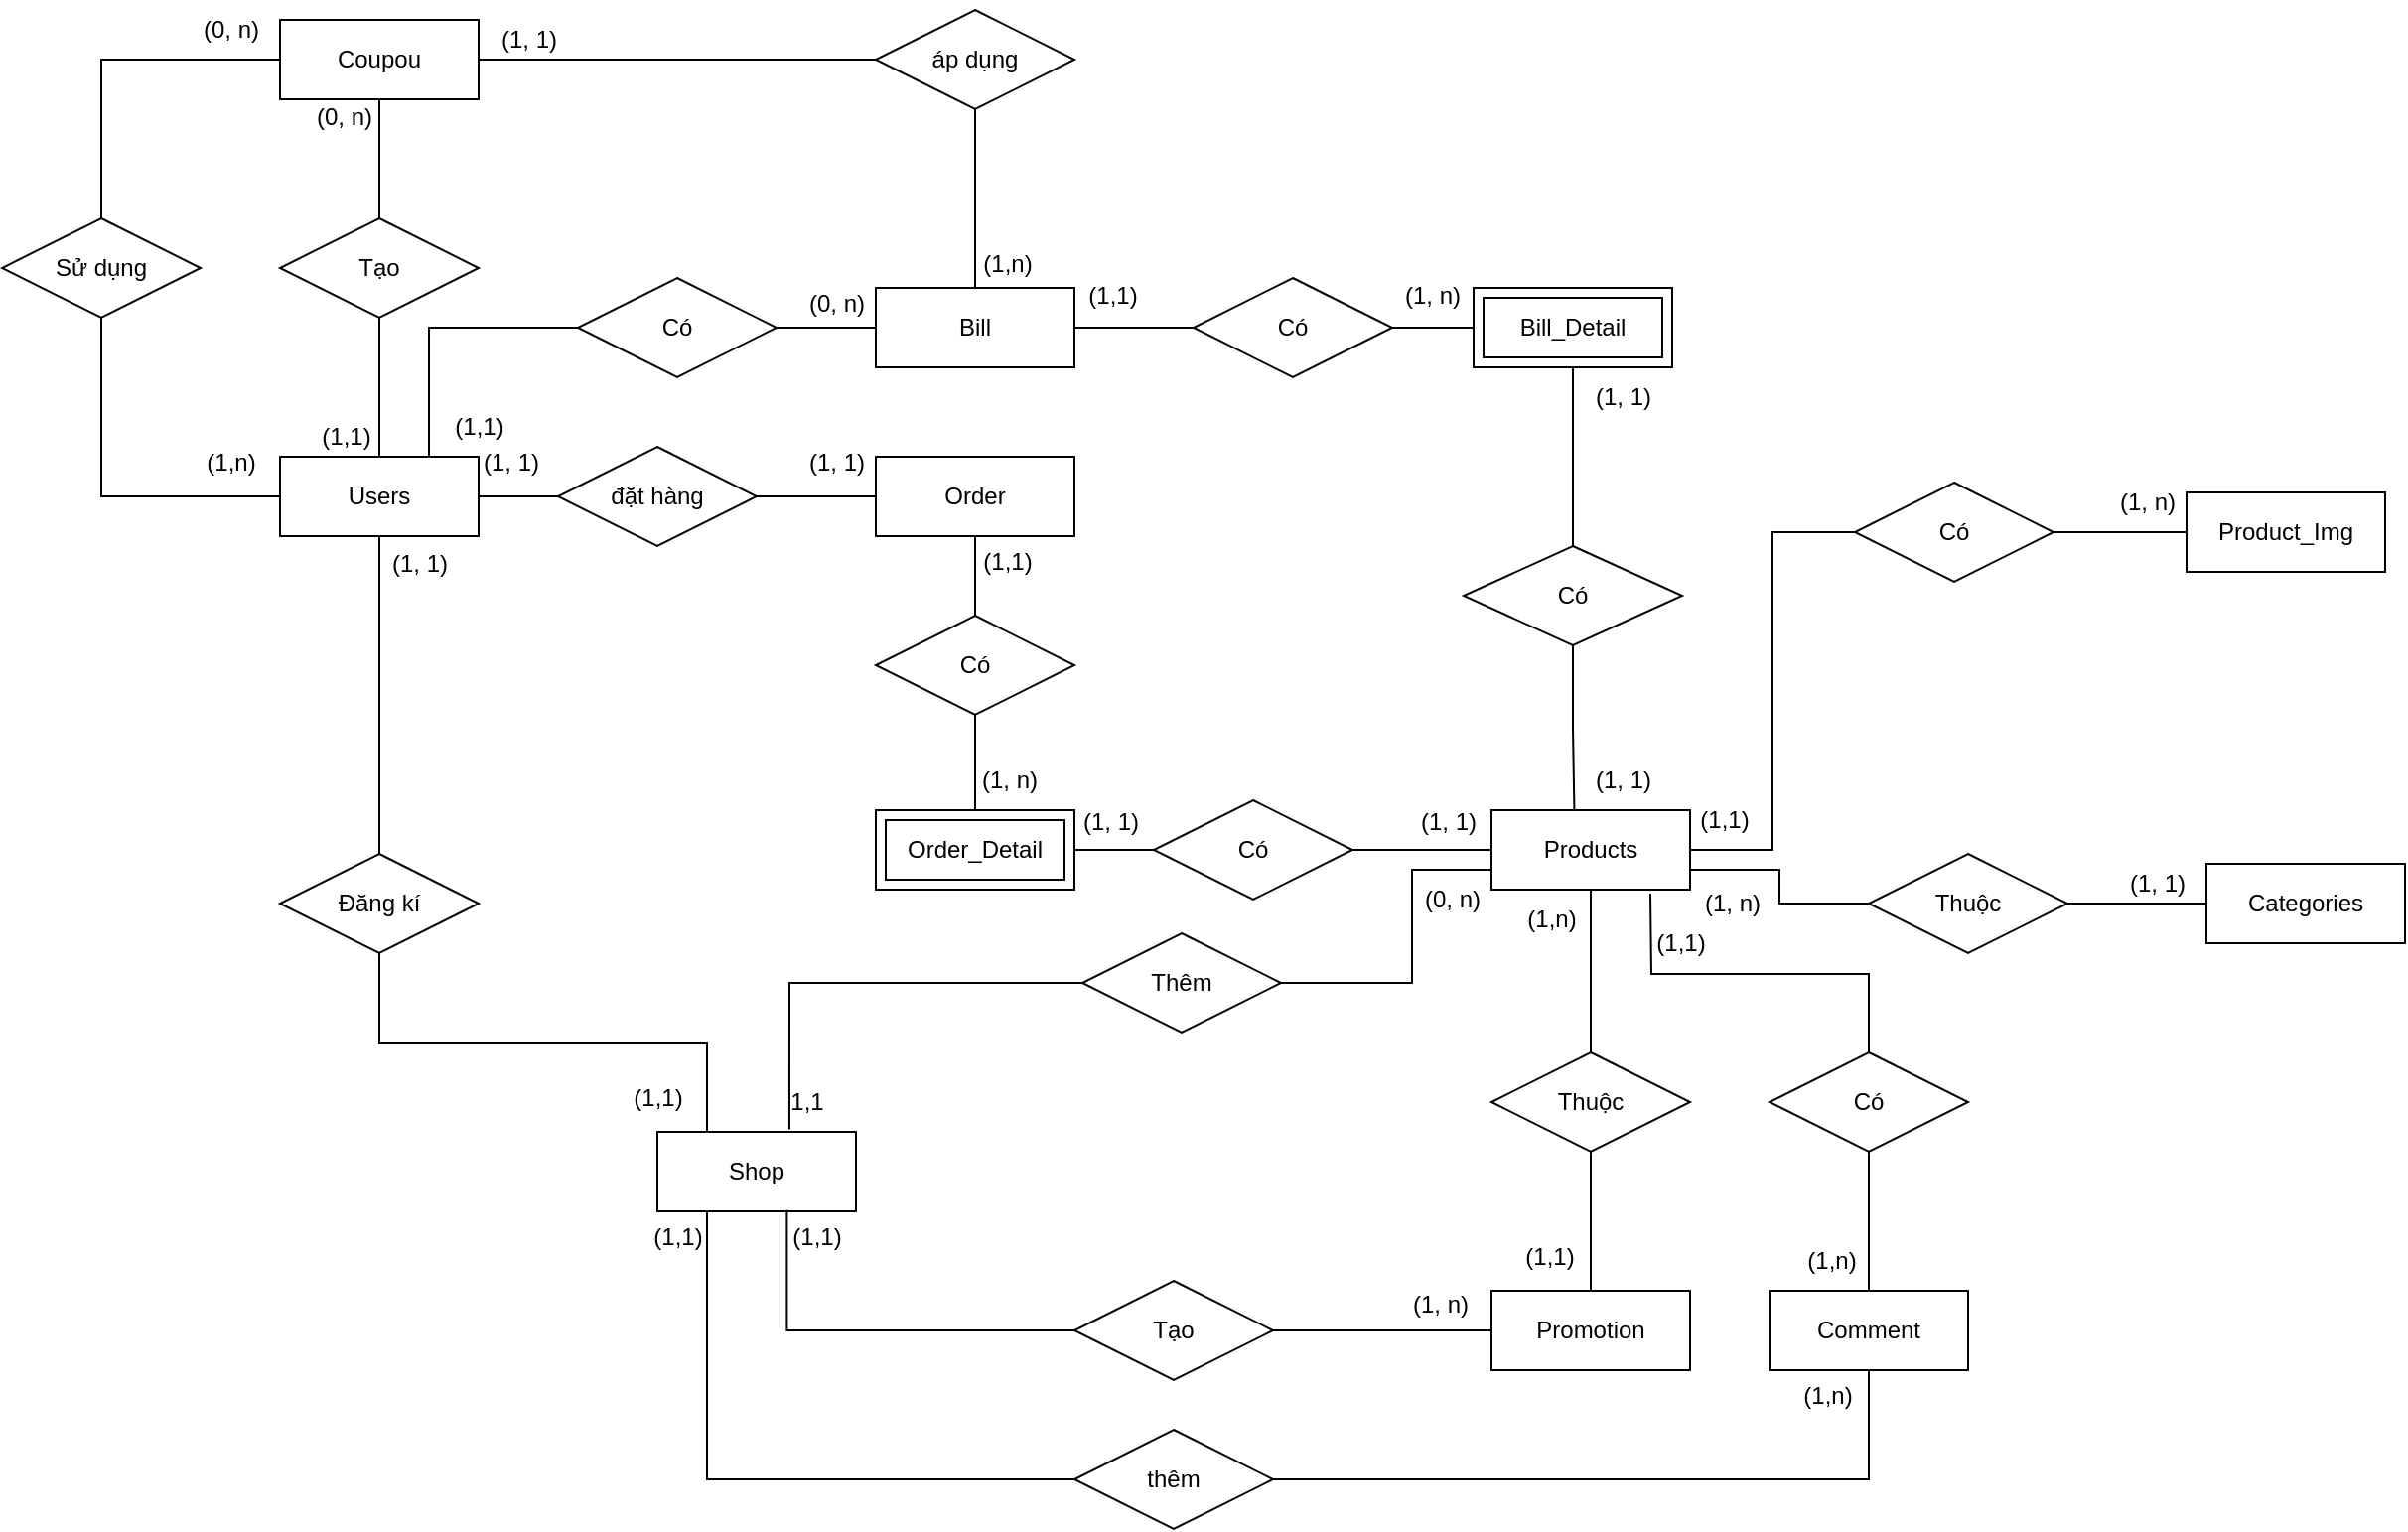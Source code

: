 <mxfile version="21.3.2" type="github">
  <diagram name="Trang-1" id="UOISJN9zhyYTZBTiMvxY">
    <mxGraphModel dx="1500" dy="773" grid="0" gridSize="10" guides="1" tooltips="1" connect="1" arrows="1" fold="1" page="1" pageScale="1" pageWidth="2339" pageHeight="3300" background="none" math="0" shadow="0">
      <root>
        <mxCell id="0" />
        <mxCell id="1" parent="0" />
        <mxCell id="FUJZVvMdgVjbW61-LHha-8" value="Users" style="whiteSpace=wrap;html=1;align=center;" parent="1" vertex="1">
          <mxGeometry x="760" y="260" width="100" height="40" as="geometry" />
        </mxCell>
        <mxCell id="FUJZVvMdgVjbW61-LHha-10" value="Order" style="whiteSpace=wrap;html=1;align=center;" parent="1" vertex="1">
          <mxGeometry x="1060" y="260" width="100" height="40" as="geometry" />
        </mxCell>
        <mxCell id="FUJZVvMdgVjbW61-LHha-12" value="Shop" style="whiteSpace=wrap;html=1;align=center;" parent="1" vertex="1">
          <mxGeometry x="950" y="600" width="100" height="40" as="geometry" />
        </mxCell>
        <mxCell id="FUJZVvMdgVjbW61-LHha-15" style="edgeStyle=orthogonalEdgeStyle;rounded=0;orthogonalLoop=1;jettySize=auto;html=1;exitX=0.5;exitY=0;exitDx=0;exitDy=0;entryX=0.5;entryY=1;entryDx=0;entryDy=0;strokeWidth=1;endArrow=none;endFill=0;" parent="1" source="FUJZVvMdgVjbW61-LHha-14" target="FUJZVvMdgVjbW61-LHha-8" edge="1">
          <mxGeometry relative="1" as="geometry" />
        </mxCell>
        <mxCell id="FUJZVvMdgVjbW61-LHha-16" style="edgeStyle=orthogonalEdgeStyle;rounded=0;orthogonalLoop=1;jettySize=auto;html=1;exitX=0.5;exitY=1;exitDx=0;exitDy=0;entryX=0.25;entryY=0;entryDx=0;entryDy=0;endArrow=none;endFill=0;" parent="1" source="FUJZVvMdgVjbW61-LHha-14" target="FUJZVvMdgVjbW61-LHha-12" edge="1">
          <mxGeometry relative="1" as="geometry" />
        </mxCell>
        <mxCell id="FUJZVvMdgVjbW61-LHha-14" value="Đăng kí" style="shape=rhombus;perimeter=rhombusPerimeter;whiteSpace=wrap;html=1;align=center;" parent="1" vertex="1">
          <mxGeometry x="760" y="460" width="100" height="50" as="geometry" />
        </mxCell>
        <mxCell id="FUJZVvMdgVjbW61-LHha-21" style="edgeStyle=orthogonalEdgeStyle;rounded=0;orthogonalLoop=1;jettySize=auto;html=1;exitX=0;exitY=0.5;exitDx=0;exitDy=0;" parent="1" source="FUJZVvMdgVjbW61-LHha-18" edge="1">
          <mxGeometry relative="1" as="geometry">
            <mxPoint x="939.692" y="280.154" as="targetPoint" />
          </mxGeometry>
        </mxCell>
        <mxCell id="FUJZVvMdgVjbW61-LHha-22" style="edgeStyle=orthogonalEdgeStyle;rounded=0;orthogonalLoop=1;jettySize=auto;html=1;exitX=0;exitY=0.5;exitDx=0;exitDy=0;entryX=1;entryY=0.5;entryDx=0;entryDy=0;endArrow=none;endFill=0;" parent="1" source="FUJZVvMdgVjbW61-LHha-18" target="FUJZVvMdgVjbW61-LHha-8" edge="1">
          <mxGeometry relative="1" as="geometry" />
        </mxCell>
        <mxCell id="FUJZVvMdgVjbW61-LHha-23" style="edgeStyle=orthogonalEdgeStyle;rounded=0;orthogonalLoop=1;jettySize=auto;html=1;exitX=1;exitY=0.5;exitDx=0;exitDy=0;endArrow=none;endFill=0;" parent="1" source="FUJZVvMdgVjbW61-LHha-18" target="FUJZVvMdgVjbW61-LHha-10" edge="1">
          <mxGeometry relative="1" as="geometry" />
        </mxCell>
        <mxCell id="FUJZVvMdgVjbW61-LHha-18" value="đặt hàng" style="shape=rhombus;perimeter=rhombusPerimeter;whiteSpace=wrap;html=1;align=center;allowArrows=0;" parent="1" vertex="1">
          <mxGeometry x="900" y="255" width="100" height="50" as="geometry" />
        </mxCell>
        <mxCell id="FUJZVvMdgVjbW61-LHha-19" value="(1, 1)" style="text;html=1;align=center;verticalAlign=middle;resizable=0;points=[];autosize=1;strokeColor=none;fillColor=none;" parent="1" vertex="1">
          <mxGeometry x="805" y="299" width="50" height="30" as="geometry" />
        </mxCell>
        <mxCell id="FUJZVvMdgVjbW61-LHha-20" value="1,1" style="text;html=1;align=center;verticalAlign=middle;resizable=0;points=[];autosize=1;strokeColor=none;fillColor=none;" parent="1" vertex="1">
          <mxGeometry x="1005" y="570" width="40" height="30" as="geometry" />
        </mxCell>
        <mxCell id="_2wwSBRJfCa8Ma_RFTLt-5" style="edgeStyle=orthogonalEdgeStyle;rounded=0;orthogonalLoop=1;jettySize=auto;html=1;exitX=1;exitY=0.75;exitDx=0;exitDy=0;entryX=0;entryY=0.5;entryDx=0;entryDy=0;endArrow=none;endFill=0;" parent="1" source="FUJZVvMdgVjbW61-LHha-25" target="FUJZVvMdgVjbW61-LHha-53" edge="1">
          <mxGeometry relative="1" as="geometry" />
        </mxCell>
        <mxCell id="FUJZVvMdgVjbW61-LHha-25" value="Products" style="whiteSpace=wrap;html=1;align=center;" parent="1" vertex="1">
          <mxGeometry x="1370" y="438" width="100" height="40" as="geometry" />
        </mxCell>
        <mxCell id="FUJZVvMdgVjbW61-LHha-29" style="edgeStyle=orthogonalEdgeStyle;rounded=0;orthogonalLoop=1;jettySize=auto;html=1;exitX=0.5;exitY=0;exitDx=0;exitDy=0;entryX=0.5;entryY=1;entryDx=0;entryDy=0;endArrow=none;endFill=0;" parent="1" source="FUJZVvMdgVjbW61-LHha-26" target="FUJZVvMdgVjbW61-LHha-10" edge="1">
          <mxGeometry relative="1" as="geometry" />
        </mxCell>
        <mxCell id="FUJZVvMdgVjbW61-LHha-30" style="edgeStyle=orthogonalEdgeStyle;rounded=0;orthogonalLoop=1;jettySize=auto;html=1;exitX=0.5;exitY=1;exitDx=0;exitDy=0;entryX=0.5;entryY=0;entryDx=0;entryDy=0;endArrow=none;endFill=0;" parent="1" source="FUJZVvMdgVjbW61-LHha-26" target="FUJZVvMdgVjbW61-LHha-28" edge="1">
          <mxGeometry relative="1" as="geometry" />
        </mxCell>
        <mxCell id="FUJZVvMdgVjbW61-LHha-26" value="Có" style="shape=rhombus;perimeter=rhombusPerimeter;whiteSpace=wrap;html=1;align=center;allowArrows=0;" parent="1" vertex="1">
          <mxGeometry x="1060" y="340" width="100" height="50" as="geometry" />
        </mxCell>
        <mxCell id="FUJZVvMdgVjbW61-LHha-28" value="Order_Detail" style="shape=ext;margin=3;double=1;whiteSpace=wrap;html=1;align=center;" parent="1" vertex="1">
          <mxGeometry x="1060" y="438" width="100" height="40" as="geometry" />
        </mxCell>
        <mxCell id="FUJZVvMdgVjbW61-LHha-39" style="edgeStyle=orthogonalEdgeStyle;rounded=0;orthogonalLoop=1;jettySize=auto;html=1;exitX=0;exitY=0.5;exitDx=0;exitDy=0;entryX=1;entryY=0.5;entryDx=0;entryDy=0;endArrow=none;endFill=0;" parent="1" source="FUJZVvMdgVjbW61-LHha-31" target="FUJZVvMdgVjbW61-LHha-28" edge="1">
          <mxGeometry relative="1" as="geometry" />
        </mxCell>
        <mxCell id="FUJZVvMdgVjbW61-LHha-40" style="edgeStyle=orthogonalEdgeStyle;rounded=0;orthogonalLoop=1;jettySize=auto;html=1;exitX=1;exitY=0.5;exitDx=0;exitDy=0;entryX=0;entryY=0.5;entryDx=0;entryDy=0;endArrow=none;endFill=0;" parent="1" source="FUJZVvMdgVjbW61-LHha-31" target="FUJZVvMdgVjbW61-LHha-25" edge="1">
          <mxGeometry relative="1" as="geometry" />
        </mxCell>
        <mxCell id="FUJZVvMdgVjbW61-LHha-31" value="Có" style="shape=rhombus;perimeter=rhombusPerimeter;whiteSpace=wrap;html=1;align=center;allowArrows=0;" parent="1" vertex="1">
          <mxGeometry x="1200" y="433" width="100" height="50" as="geometry" />
        </mxCell>
        <mxCell id="FUJZVvMdgVjbW61-LHha-34" value="(1, 1)" style="text;html=1;align=center;verticalAlign=middle;resizable=0;points=[];autosize=1;strokeColor=none;fillColor=none;" parent="1" vertex="1">
          <mxGeometry x="851" y="248" width="50" height="30" as="geometry" />
        </mxCell>
        <mxCell id="FUJZVvMdgVjbW61-LHha-35" value="(1, 1)" style="text;html=1;align=center;verticalAlign=middle;resizable=0;points=[];autosize=1;strokeColor=none;fillColor=none;" parent="1" vertex="1">
          <mxGeometry x="1015" y="248" width="50" height="30" as="geometry" />
        </mxCell>
        <mxCell id="FUJZVvMdgVjbW61-LHha-44" style="edgeStyle=orthogonalEdgeStyle;rounded=0;orthogonalLoop=1;jettySize=auto;html=1;exitX=0;exitY=0.5;exitDx=0;exitDy=0;entryX=0.75;entryY=0;entryDx=0;entryDy=0;endArrow=none;endFill=0;" parent="1" source="FUJZVvMdgVjbW61-LHha-36" target="FUJZVvMdgVjbW61-LHha-8" edge="1">
          <mxGeometry relative="1" as="geometry" />
        </mxCell>
        <mxCell id="FUJZVvMdgVjbW61-LHha-45" style="edgeStyle=orthogonalEdgeStyle;rounded=0;orthogonalLoop=1;jettySize=auto;html=1;exitX=1;exitY=0.5;exitDx=0;exitDy=0;endArrow=none;endFill=0;" parent="1" source="FUJZVvMdgVjbW61-LHha-36" target="FUJZVvMdgVjbW61-LHha-38" edge="1">
          <mxGeometry relative="1" as="geometry" />
        </mxCell>
        <mxCell id="FUJZVvMdgVjbW61-LHha-36" value="Có" style="shape=rhombus;perimeter=rhombusPerimeter;whiteSpace=wrap;html=1;align=center;" parent="1" vertex="1">
          <mxGeometry x="910" y="170" width="100" height="50" as="geometry" />
        </mxCell>
        <mxCell id="FUJZVvMdgVjbW61-LHha-46" style="edgeStyle=orthogonalEdgeStyle;rounded=0;orthogonalLoop=1;jettySize=auto;html=1;exitX=1;exitY=0.5;exitDx=0;exitDy=0;entryX=0.086;entryY=0.501;entryDx=0;entryDy=0;entryPerimeter=0;endArrow=none;endFill=0;" parent="1" source="FUJZVvMdgVjbW61-LHha-38" target="FUJZVvMdgVjbW61-LHha-42" edge="1">
          <mxGeometry relative="1" as="geometry" />
        </mxCell>
        <mxCell id="FUJZVvMdgVjbW61-LHha-38" value="Bill" style="whiteSpace=wrap;html=1;align=center;" parent="1" vertex="1">
          <mxGeometry x="1060" y="175" width="100" height="40" as="geometry" />
        </mxCell>
        <mxCell id="FUJZVvMdgVjbW61-LHha-47" style="edgeStyle=orthogonalEdgeStyle;rounded=0;orthogonalLoop=1;jettySize=auto;html=1;exitX=1;exitY=0.5;exitDx=0;exitDy=0;endArrow=none;endFill=0;" parent="1" source="FUJZVvMdgVjbW61-LHha-42" edge="1">
          <mxGeometry relative="1" as="geometry">
            <mxPoint x="1361" y="195" as="targetPoint" />
          </mxGeometry>
        </mxCell>
        <mxCell id="FUJZVvMdgVjbW61-LHha-42" value="Có" style="shape=rhombus;perimeter=rhombusPerimeter;whiteSpace=wrap;html=1;align=center;" parent="1" vertex="1">
          <mxGeometry x="1220" y="170" width="100" height="50" as="geometry" />
        </mxCell>
        <mxCell id="FUJZVvMdgVjbW61-LHha-48" style="edgeStyle=orthogonalEdgeStyle;rounded=0;orthogonalLoop=1;jettySize=auto;html=1;exitX=0.5;exitY=0;exitDx=0;exitDy=0;entryX=0.5;entryY=1;entryDx=0;entryDy=0;endArrow=none;endFill=0;" parent="1" source="FUJZVvMdgVjbW61-LHha-43" edge="1">
          <mxGeometry relative="1" as="geometry">
            <mxPoint x="1411" y="215" as="targetPoint" />
          </mxGeometry>
        </mxCell>
        <mxCell id="FUJZVvMdgVjbW61-LHha-49" style="edgeStyle=orthogonalEdgeStyle;rounded=0;orthogonalLoop=1;jettySize=auto;html=1;exitX=0.5;exitY=1;exitDx=0;exitDy=0;entryX=0.417;entryY=-0.011;entryDx=0;entryDy=0;entryPerimeter=0;endArrow=none;endFill=0;" parent="1" source="FUJZVvMdgVjbW61-LHha-43" target="FUJZVvMdgVjbW61-LHha-25" edge="1">
          <mxGeometry relative="1" as="geometry" />
        </mxCell>
        <mxCell id="FUJZVvMdgVjbW61-LHha-43" value="Có" style="shape=rhombus;perimeter=rhombusPerimeter;whiteSpace=wrap;html=1;align=center;" parent="1" vertex="1">
          <mxGeometry x="1356" y="305" width="110" height="50" as="geometry" />
        </mxCell>
        <mxCell id="FUJZVvMdgVjbW61-LHha-50" value="(0, n)" style="text;html=1;align=center;verticalAlign=middle;resizable=0;points=[];autosize=1;strokeColor=none;fillColor=none;" parent="1" vertex="1">
          <mxGeometry x="1015" y="168" width="50" height="30" as="geometry" />
        </mxCell>
        <mxCell id="FUJZVvMdgVjbW61-LHha-51" value="(1,1)" style="text;html=1;align=center;verticalAlign=middle;resizable=0;points=[];autosize=1;strokeColor=none;fillColor=none;" parent="1" vertex="1">
          <mxGeometry x="835" y="230" width="50" height="30" as="geometry" />
        </mxCell>
        <mxCell id="FUJZVvMdgVjbW61-LHha-52" value="Categories" style="whiteSpace=wrap;html=1;align=center;" parent="1" vertex="1">
          <mxGeometry x="1730" y="465" width="100" height="40" as="geometry" />
        </mxCell>
        <mxCell id="_2wwSBRJfCa8Ma_RFTLt-6" style="edgeStyle=orthogonalEdgeStyle;rounded=0;orthogonalLoop=1;jettySize=auto;html=1;exitX=1;exitY=0.5;exitDx=0;exitDy=0;endArrow=none;endFill=0;" parent="1" source="FUJZVvMdgVjbW61-LHha-53" target="FUJZVvMdgVjbW61-LHha-52" edge="1">
          <mxGeometry relative="1" as="geometry" />
        </mxCell>
        <mxCell id="FUJZVvMdgVjbW61-LHha-53" value="Thuộc" style="shape=rhombus;perimeter=rhombusPerimeter;whiteSpace=wrap;html=1;align=center;" parent="1" vertex="1">
          <mxGeometry x="1560" y="460" width="100" height="50" as="geometry" />
        </mxCell>
        <mxCell id="FUJZVvMdgVjbW61-LHha-61" style="edgeStyle=orthogonalEdgeStyle;rounded=0;orthogonalLoop=1;jettySize=auto;html=1;exitX=1;exitY=0.5;exitDx=0;exitDy=0;entryX=0;entryY=0.75;entryDx=0;entryDy=0;endArrow=none;endFill=0;" parent="1" source="FUJZVvMdgVjbW61-LHha-57" target="FUJZVvMdgVjbW61-LHha-25" edge="1">
          <mxGeometry relative="1" as="geometry">
            <Array as="points">
              <mxPoint x="1330" y="525" />
              <mxPoint x="1330" y="468" />
            </Array>
          </mxGeometry>
        </mxCell>
        <mxCell id="FUJZVvMdgVjbW61-LHha-68" style="edgeStyle=orthogonalEdgeStyle;rounded=0;orthogonalLoop=1;jettySize=auto;html=1;exitX=0;exitY=0.5;exitDx=0;exitDy=0;entryX=0.287;entryY=0.959;entryDx=0;entryDy=0;entryPerimeter=0;endArrow=none;endFill=0;" parent="1" source="FUJZVvMdgVjbW61-LHha-57" target="FUJZVvMdgVjbW61-LHha-20" edge="1">
          <mxGeometry relative="1" as="geometry" />
        </mxCell>
        <mxCell id="FUJZVvMdgVjbW61-LHha-57" value="Thêm" style="shape=rhombus;perimeter=rhombusPerimeter;whiteSpace=wrap;html=1;align=center;allowArrows=0;" parent="1" vertex="1">
          <mxGeometry x="1164" y="500" width="100" height="50" as="geometry" />
        </mxCell>
        <mxCell id="FUJZVvMdgVjbW61-LHha-58" value="Comment" style="whiteSpace=wrap;html=1;align=center;" parent="1" vertex="1">
          <mxGeometry x="1510" y="680" width="100" height="40" as="geometry" />
        </mxCell>
        <mxCell id="FUJZVvMdgVjbW61-LHha-64" style="edgeStyle=orthogonalEdgeStyle;rounded=0;orthogonalLoop=1;jettySize=auto;html=1;exitX=0.5;exitY=1;exitDx=0;exitDy=0;entryX=0.5;entryY=0;entryDx=0;entryDy=0;endArrow=none;endFill=0;" parent="1" source="FUJZVvMdgVjbW61-LHha-59" target="FUJZVvMdgVjbW61-LHha-58" edge="1">
          <mxGeometry relative="1" as="geometry" />
        </mxCell>
        <mxCell id="FUJZVvMdgVjbW61-LHha-85" style="edgeStyle=orthogonalEdgeStyle;rounded=0;orthogonalLoop=1;jettySize=auto;html=1;exitX=0.5;exitY=0;exitDx=0;exitDy=0;endArrow=none;endFill=0;" parent="1" source="FUJZVvMdgVjbW61-LHha-59" edge="1">
          <mxGeometry relative="1" as="geometry">
            <mxPoint x="1450" y="480" as="targetPoint" />
          </mxGeometry>
        </mxCell>
        <mxCell id="FUJZVvMdgVjbW61-LHha-59" value="Có" style="shape=rhombus;perimeter=rhombusPerimeter;whiteSpace=wrap;html=1;align=center;" parent="1" vertex="1">
          <mxGeometry x="1510" y="560" width="100" height="50" as="geometry" />
        </mxCell>
        <mxCell id="FUJZVvMdgVjbW61-LHha-67" value="Promotion" style="whiteSpace=wrap;html=1;align=center;" parent="1" vertex="1">
          <mxGeometry x="1370" y="680" width="100" height="40" as="geometry" />
        </mxCell>
        <mxCell id="FUJZVvMdgVjbW61-LHha-77" style="edgeStyle=orthogonalEdgeStyle;rounded=0;orthogonalLoop=1;jettySize=auto;html=1;exitX=1;exitY=0.5;exitDx=0;exitDy=0;entryX=0.5;entryY=1;entryDx=0;entryDy=0;endArrow=none;endFill=0;" parent="1" source="FUJZVvMdgVjbW61-LHha-69" target="FUJZVvMdgVjbW61-LHha-58" edge="1">
          <mxGeometry relative="1" as="geometry" />
        </mxCell>
        <mxCell id="FUJZVvMdgVjbW61-LHha-80" style="edgeStyle=orthogonalEdgeStyle;rounded=0;orthogonalLoop=1;jettySize=auto;html=1;exitX=0;exitY=0.5;exitDx=0;exitDy=0;entryX=0.25;entryY=1;entryDx=0;entryDy=0;endArrow=none;endFill=0;" parent="1" source="FUJZVvMdgVjbW61-LHha-69" target="FUJZVvMdgVjbW61-LHha-12" edge="1">
          <mxGeometry relative="1" as="geometry" />
        </mxCell>
        <mxCell id="FUJZVvMdgVjbW61-LHha-69" value="thêm" style="shape=rhombus;perimeter=rhombusPerimeter;whiteSpace=wrap;html=1;align=center;" parent="1" vertex="1">
          <mxGeometry x="1160" y="750" width="100" height="50" as="geometry" />
        </mxCell>
        <mxCell id="FUJZVvMdgVjbW61-LHha-83" style="edgeStyle=orthogonalEdgeStyle;rounded=0;orthogonalLoop=1;jettySize=auto;html=1;exitX=0.5;exitY=1;exitDx=0;exitDy=0;entryX=0.5;entryY=0;entryDx=0;entryDy=0;endArrow=none;endFill=0;" parent="1" source="FUJZVvMdgVjbW61-LHha-72" target="FUJZVvMdgVjbW61-LHha-67" edge="1">
          <mxGeometry relative="1" as="geometry" />
        </mxCell>
        <mxCell id="FUJZVvMdgVjbW61-LHha-84" style="edgeStyle=orthogonalEdgeStyle;rounded=0;orthogonalLoop=1;jettySize=auto;html=1;exitX=0.5;exitY=0;exitDx=0;exitDy=0;entryX=0.5;entryY=1;entryDx=0;entryDy=0;endArrow=none;endFill=0;" parent="1" source="FUJZVvMdgVjbW61-LHha-72" target="FUJZVvMdgVjbW61-LHha-25" edge="1">
          <mxGeometry relative="1" as="geometry" />
        </mxCell>
        <mxCell id="FUJZVvMdgVjbW61-LHha-72" value="Thuộc" style="shape=rhombus;perimeter=rhombusPerimeter;whiteSpace=wrap;html=1;align=center;" parent="1" vertex="1">
          <mxGeometry x="1370" y="560" width="100" height="50" as="geometry" />
        </mxCell>
        <mxCell id="FUJZVvMdgVjbW61-LHha-76" style="edgeStyle=orthogonalEdgeStyle;rounded=0;orthogonalLoop=1;jettySize=auto;html=1;exitX=1;exitY=0.5;exitDx=0;exitDy=0;entryX=0;entryY=0.5;entryDx=0;entryDy=0;endArrow=none;endFill=0;" parent="1" source="FUJZVvMdgVjbW61-LHha-73" target="FUJZVvMdgVjbW61-LHha-67" edge="1">
          <mxGeometry relative="1" as="geometry" />
        </mxCell>
        <mxCell id="FUJZVvMdgVjbW61-LHha-79" style="edgeStyle=orthogonalEdgeStyle;rounded=0;orthogonalLoop=1;jettySize=auto;html=1;exitX=0;exitY=0.5;exitDx=0;exitDy=0;entryX=0.652;entryY=0.985;entryDx=0;entryDy=0;entryPerimeter=0;endArrow=none;endFill=0;" parent="1" source="FUJZVvMdgVjbW61-LHha-73" target="FUJZVvMdgVjbW61-LHha-12" edge="1">
          <mxGeometry relative="1" as="geometry" />
        </mxCell>
        <mxCell id="FUJZVvMdgVjbW61-LHha-73" value="Tạo" style="shape=rhombus;perimeter=rhombusPerimeter;whiteSpace=wrap;html=1;align=center;" parent="1" vertex="1">
          <mxGeometry x="1160" y="675" width="100" height="50" as="geometry" />
        </mxCell>
        <mxCell id="FUJZVvMdgVjbW61-LHha-88" style="edgeStyle=orthogonalEdgeStyle;rounded=0;orthogonalLoop=1;jettySize=auto;html=1;exitX=0.5;exitY=0;exitDx=0;exitDy=0;entryX=0.5;entryY=1;entryDx=0;entryDy=0;" parent="1" edge="1">
          <mxGeometry relative="1" as="geometry">
            <mxPoint x="930" y="490" as="sourcePoint" />
          </mxGeometry>
        </mxCell>
        <mxCell id="FUJZVvMdgVjbW61-LHha-91" value="Coupou" style="whiteSpace=wrap;html=1;align=center;" parent="1" vertex="1">
          <mxGeometry x="760" y="40" width="100" height="40" as="geometry" />
        </mxCell>
        <mxCell id="FUJZVvMdgVjbW61-LHha-93" style="edgeStyle=orthogonalEdgeStyle;rounded=0;orthogonalLoop=1;jettySize=auto;html=1;exitX=0.5;exitY=1;exitDx=0;exitDy=0;entryX=0.5;entryY=0;entryDx=0;entryDy=0;endArrow=none;endFill=0;" parent="1" source="FUJZVvMdgVjbW61-LHha-92" target="FUJZVvMdgVjbW61-LHha-8" edge="1">
          <mxGeometry relative="1" as="geometry" />
        </mxCell>
        <mxCell id="FUJZVvMdgVjbW61-LHha-94" style="edgeStyle=orthogonalEdgeStyle;rounded=0;orthogonalLoop=1;jettySize=auto;html=1;exitX=0.5;exitY=0;exitDx=0;exitDy=0;entryX=0.5;entryY=1;entryDx=0;entryDy=0;endArrow=none;endFill=0;" parent="1" source="FUJZVvMdgVjbW61-LHha-92" target="FUJZVvMdgVjbW61-LHha-91" edge="1">
          <mxGeometry relative="1" as="geometry" />
        </mxCell>
        <mxCell id="FUJZVvMdgVjbW61-LHha-92" value="Tạo" style="shape=rhombus;perimeter=rhombusPerimeter;whiteSpace=wrap;html=1;align=center;" parent="1" vertex="1">
          <mxGeometry x="760" y="140" width="100" height="50" as="geometry" />
        </mxCell>
        <mxCell id="FUJZVvMdgVjbW61-LHha-96" style="edgeStyle=orthogonalEdgeStyle;rounded=0;orthogonalLoop=1;jettySize=auto;html=1;exitX=0;exitY=0.5;exitDx=0;exitDy=0;endArrow=none;endFill=0;" parent="1" source="FUJZVvMdgVjbW61-LHha-95" target="FUJZVvMdgVjbW61-LHha-91" edge="1">
          <mxGeometry relative="1" as="geometry" />
        </mxCell>
        <mxCell id="FUJZVvMdgVjbW61-LHha-97" style="edgeStyle=orthogonalEdgeStyle;rounded=0;orthogonalLoop=1;jettySize=auto;html=1;exitX=0.5;exitY=1;exitDx=0;exitDy=0;entryX=0.5;entryY=0;entryDx=0;entryDy=0;endArrow=none;endFill=0;" parent="1" source="FUJZVvMdgVjbW61-LHha-95" target="FUJZVvMdgVjbW61-LHha-38" edge="1">
          <mxGeometry relative="1" as="geometry" />
        </mxCell>
        <mxCell id="FUJZVvMdgVjbW61-LHha-95" value="áp dụng" style="shape=rhombus;perimeter=rhombusPerimeter;whiteSpace=wrap;html=1;align=center;" parent="1" vertex="1">
          <mxGeometry x="1060" y="35" width="100" height="50" as="geometry" />
        </mxCell>
        <mxCell id="_2wwSBRJfCa8Ma_RFTLt-1" value="Product_Img" style="whiteSpace=wrap;html=1;align=center;" parent="1" vertex="1">
          <mxGeometry x="1720" y="278" width="100" height="40" as="geometry" />
        </mxCell>
        <mxCell id="_2wwSBRJfCa8Ma_RFTLt-3" style="edgeStyle=orthogonalEdgeStyle;rounded=0;orthogonalLoop=1;jettySize=auto;html=1;exitX=1;exitY=0.5;exitDx=0;exitDy=0;entryX=0;entryY=0.5;entryDx=0;entryDy=0;endArrow=none;endFill=0;" parent="1" source="_2wwSBRJfCa8Ma_RFTLt-2" target="_2wwSBRJfCa8Ma_RFTLt-1" edge="1">
          <mxGeometry relative="1" as="geometry" />
        </mxCell>
        <mxCell id="_2wwSBRJfCa8Ma_RFTLt-4" style="edgeStyle=orthogonalEdgeStyle;rounded=0;orthogonalLoop=1;jettySize=auto;html=1;exitX=0;exitY=0.5;exitDx=0;exitDy=0;entryX=1;entryY=0.5;entryDx=0;entryDy=0;endArrow=none;endFill=0;" parent="1" source="_2wwSBRJfCa8Ma_RFTLt-2" target="FUJZVvMdgVjbW61-LHha-25" edge="1">
          <mxGeometry relative="1" as="geometry" />
        </mxCell>
        <mxCell id="_2wwSBRJfCa8Ma_RFTLt-2" value="Có" style="shape=rhombus;perimeter=rhombusPerimeter;whiteSpace=wrap;html=1;align=center;" parent="1" vertex="1">
          <mxGeometry x="1553" y="273" width="100" height="50" as="geometry" />
        </mxCell>
        <mxCell id="_2wwSBRJfCa8Ma_RFTLt-7" value="(1,1)" style="text;html=1;align=center;verticalAlign=middle;resizable=0;points=[];autosize=1;strokeColor=none;fillColor=none;" parent="1" vertex="1">
          <mxGeometry x="768" y="235" width="50" height="30" as="geometry" />
        </mxCell>
        <mxCell id="_2wwSBRJfCa8Ma_RFTLt-8" value="(0, n)" style="text;html=1;align=center;verticalAlign=middle;resizable=0;points=[];autosize=1;strokeColor=none;fillColor=none;" parent="1" vertex="1">
          <mxGeometry x="767" y="74" width="50" height="30" as="geometry" />
        </mxCell>
        <mxCell id="_2wwSBRJfCa8Ma_RFTLt-9" value="(1, 1)" style="text;html=1;align=center;verticalAlign=middle;resizable=0;points=[];autosize=1;strokeColor=none;fillColor=none;" parent="1" vertex="1">
          <mxGeometry x="860" y="35" width="50" height="30" as="geometry" />
        </mxCell>
        <mxCell id="_2wwSBRJfCa8Ma_RFTLt-10" value="(1,n)" style="text;html=1;align=center;verticalAlign=middle;resizable=0;points=[];autosize=1;strokeColor=none;fillColor=none;" parent="1" vertex="1">
          <mxGeometry x="1101" y="148" width="50" height="30" as="geometry" />
        </mxCell>
        <mxCell id="_2wwSBRJfCa8Ma_RFTLt-11" value="(1,1)" style="text;html=1;align=center;verticalAlign=middle;resizable=0;points=[];autosize=1;strokeColor=none;fillColor=none;" parent="1" vertex="1">
          <mxGeometry x="925" y="568" width="50" height="30" as="geometry" />
        </mxCell>
        <mxCell id="_2wwSBRJfCa8Ma_RFTLt-12" value="(0, n)" style="text;html=1;align=center;verticalAlign=middle;resizable=0;points=[];autosize=1;strokeColor=none;fillColor=none;" parent="1" vertex="1">
          <mxGeometry x="1325" y="468" width="50" height="30" as="geometry" />
        </mxCell>
        <mxCell id="_2wwSBRJfCa8Ma_RFTLt-13" value="(1,1)" style="text;html=1;align=center;verticalAlign=middle;resizable=0;points=[];autosize=1;strokeColor=none;fillColor=none;" parent="1" vertex="1">
          <mxGeometry x="1101" y="298" width="50" height="30" as="geometry" />
        </mxCell>
        <mxCell id="_2wwSBRJfCa8Ma_RFTLt-14" value="(1, n)" style="text;html=1;align=center;verticalAlign=middle;resizable=0;points=[];autosize=1;strokeColor=none;fillColor=none;" parent="1" vertex="1">
          <mxGeometry x="1102" y="408" width="50" height="30" as="geometry" />
        </mxCell>
        <mxCell id="_2wwSBRJfCa8Ma_RFTLt-15" value="(1,1)" style="text;html=1;align=center;verticalAlign=middle;resizable=0;points=[];autosize=1;strokeColor=none;fillColor=none;" parent="1" vertex="1">
          <mxGeometry x="1154" y="164" width="50" height="30" as="geometry" />
        </mxCell>
        <mxCell id="_2wwSBRJfCa8Ma_RFTLt-16" value="(1, n)" style="text;html=1;align=center;verticalAlign=middle;resizable=0;points=[];autosize=1;strokeColor=none;fillColor=none;" parent="1" vertex="1">
          <mxGeometry x="1315" y="164" width="50" height="30" as="geometry" />
        </mxCell>
        <mxCell id="_2wwSBRJfCa8Ma_RFTLt-17" value="(1, 1)" style="text;html=1;align=center;verticalAlign=middle;resizable=0;points=[];autosize=1;strokeColor=none;fillColor=none;" parent="1" vertex="1">
          <mxGeometry x="1153" y="429" width="50" height="30" as="geometry" />
        </mxCell>
        <mxCell id="_2wwSBRJfCa8Ma_RFTLt-18" value="(1, 1)" style="text;html=1;align=center;verticalAlign=middle;resizable=0;points=[];autosize=1;strokeColor=none;fillColor=none;" parent="1" vertex="1">
          <mxGeometry x="1323" y="429" width="50" height="30" as="geometry" />
        </mxCell>
        <mxCell id="_2wwSBRJfCa8Ma_RFTLt-19" value="(1, 1)" style="text;html=1;align=center;verticalAlign=middle;resizable=0;points=[];autosize=1;strokeColor=none;fillColor=none;" parent="1" vertex="1">
          <mxGeometry x="1411" y="408" width="50" height="30" as="geometry" />
        </mxCell>
        <mxCell id="_2wwSBRJfCa8Ma_RFTLt-20" value="(1, 1)" style="text;html=1;align=center;verticalAlign=middle;resizable=0;points=[];autosize=1;strokeColor=none;fillColor=none;" parent="1" vertex="1">
          <mxGeometry x="1411" y="215" width="50" height="30" as="geometry" />
        </mxCell>
        <mxCell id="_2wwSBRJfCa8Ma_RFTLt-22" style="edgeStyle=orthogonalEdgeStyle;rounded=0;orthogonalLoop=1;jettySize=auto;html=1;exitX=0.5;exitY=1;exitDx=0;exitDy=0;entryX=0;entryY=0.5;entryDx=0;entryDy=0;endArrow=none;endFill=0;" parent="1" source="_2wwSBRJfCa8Ma_RFTLt-21" target="FUJZVvMdgVjbW61-LHha-8" edge="1">
          <mxGeometry relative="1" as="geometry" />
        </mxCell>
        <mxCell id="_2wwSBRJfCa8Ma_RFTLt-23" style="edgeStyle=orthogonalEdgeStyle;rounded=0;orthogonalLoop=1;jettySize=auto;html=1;exitX=0.5;exitY=0;exitDx=0;exitDy=0;entryX=0;entryY=0.5;entryDx=0;entryDy=0;endArrow=none;endFill=0;" parent="1" source="_2wwSBRJfCa8Ma_RFTLt-21" target="FUJZVvMdgVjbW61-LHha-91" edge="1">
          <mxGeometry relative="1" as="geometry" />
        </mxCell>
        <mxCell id="_2wwSBRJfCa8Ma_RFTLt-21" value="Sử dụng" style="shape=rhombus;perimeter=rhombusPerimeter;whiteSpace=wrap;html=1;align=center;" parent="1" vertex="1">
          <mxGeometry x="620" y="140" width="100" height="50" as="geometry" />
        </mxCell>
        <mxCell id="_2wwSBRJfCa8Ma_RFTLt-24" value="(0, n)" style="text;html=1;align=center;verticalAlign=middle;resizable=0;points=[];autosize=1;strokeColor=none;fillColor=none;" parent="1" vertex="1">
          <mxGeometry x="710" y="30" width="50" height="30" as="geometry" />
        </mxCell>
        <mxCell id="_2wwSBRJfCa8Ma_RFTLt-25" value="(1,n)" style="text;html=1;align=center;verticalAlign=middle;resizable=0;points=[];autosize=1;strokeColor=none;fillColor=none;" parent="1" vertex="1">
          <mxGeometry x="710" y="248" width="50" height="30" as="geometry" />
        </mxCell>
        <mxCell id="_2wwSBRJfCa8Ma_RFTLt-26" value="(1,1)" style="text;html=1;align=center;verticalAlign=middle;resizable=0;points=[];autosize=1;strokeColor=none;fillColor=none;" parent="1" vertex="1">
          <mxGeometry x="1462" y="428" width="50" height="30" as="geometry" />
        </mxCell>
        <mxCell id="_2wwSBRJfCa8Ma_RFTLt-27" value="(1, n)" style="text;html=1;align=center;verticalAlign=middle;resizable=0;points=[];autosize=1;strokeColor=none;fillColor=none;" parent="1" vertex="1">
          <mxGeometry x="1675" y="268" width="50" height="30" as="geometry" />
        </mxCell>
        <mxCell id="_2wwSBRJfCa8Ma_RFTLt-28" value="(1, n)" style="text;html=1;align=center;verticalAlign=middle;resizable=0;points=[];autosize=1;strokeColor=none;fillColor=none;" parent="1" vertex="1">
          <mxGeometry x="1466" y="470" width="50" height="30" as="geometry" />
        </mxCell>
        <mxCell id="_2wwSBRJfCa8Ma_RFTLt-29" value="(1, 1)" style="text;html=1;align=center;verticalAlign=middle;resizable=0;points=[];autosize=1;strokeColor=none;fillColor=none;" parent="1" vertex="1">
          <mxGeometry x="1680" y="460" width="50" height="30" as="geometry" />
        </mxCell>
        <mxCell id="_2wwSBRJfCa8Ma_RFTLt-30" value="(1,1)" style="text;html=1;align=center;verticalAlign=middle;resizable=0;points=[];autosize=1;strokeColor=none;fillColor=none;" parent="1" vertex="1">
          <mxGeometry x="1005" y="638" width="50" height="30" as="geometry" />
        </mxCell>
        <mxCell id="_2wwSBRJfCa8Ma_RFTLt-31" value="(1, n)" style="text;html=1;align=center;verticalAlign=middle;resizable=0;points=[];autosize=1;strokeColor=none;fillColor=none;" parent="1" vertex="1">
          <mxGeometry x="1319" y="672" width="50" height="30" as="geometry" />
        </mxCell>
        <mxCell id="_2wwSBRJfCa8Ma_RFTLt-32" value="(1,1)" style="text;html=1;align=center;verticalAlign=middle;resizable=0;points=[];autosize=1;strokeColor=none;fillColor=none;" parent="1" vertex="1">
          <mxGeometry x="935" y="638" width="50" height="30" as="geometry" />
        </mxCell>
        <mxCell id="_2wwSBRJfCa8Ma_RFTLt-33" value="(1,n)" style="text;html=1;align=center;verticalAlign=middle;resizable=0;points=[];autosize=1;strokeColor=none;fillColor=none;" parent="1" vertex="1">
          <mxGeometry x="1514" y="718" width="50" height="30" as="geometry" />
        </mxCell>
        <mxCell id="_2wwSBRJfCa8Ma_RFTLt-34" value="(1,1)" style="text;html=1;align=center;verticalAlign=middle;resizable=0;points=[];autosize=1;strokeColor=none;fillColor=none;" parent="1" vertex="1">
          <mxGeometry x="1374" y="648" width="50" height="30" as="geometry" />
        </mxCell>
        <mxCell id="_2wwSBRJfCa8Ma_RFTLt-35" value="(1,n)" style="text;html=1;align=center;verticalAlign=middle;resizable=0;points=[];autosize=1;strokeColor=none;fillColor=none;" parent="1" vertex="1">
          <mxGeometry x="1375" y="478" width="50" height="30" as="geometry" />
        </mxCell>
        <mxCell id="_2wwSBRJfCa8Ma_RFTLt-36" value="(1,n)" style="text;html=1;align=center;verticalAlign=middle;resizable=0;points=[];autosize=1;strokeColor=none;fillColor=none;" parent="1" vertex="1">
          <mxGeometry x="1516" y="650" width="50" height="30" as="geometry" />
        </mxCell>
        <mxCell id="_2wwSBRJfCa8Ma_RFTLt-37" value="(1,1)" style="text;html=1;align=center;verticalAlign=middle;resizable=0;points=[];autosize=1;strokeColor=none;fillColor=none;" parent="1" vertex="1">
          <mxGeometry x="1440" y="490" width="50" height="30" as="geometry" />
        </mxCell>
        <mxCell id="_2wwSBRJfCa8Ma_RFTLt-38" value="Bill_Detail" style="shape=ext;margin=3;double=1;whiteSpace=wrap;html=1;align=center;" parent="1" vertex="1">
          <mxGeometry x="1361" y="175" width="100" height="40" as="geometry" />
        </mxCell>
      </root>
    </mxGraphModel>
  </diagram>
</mxfile>
